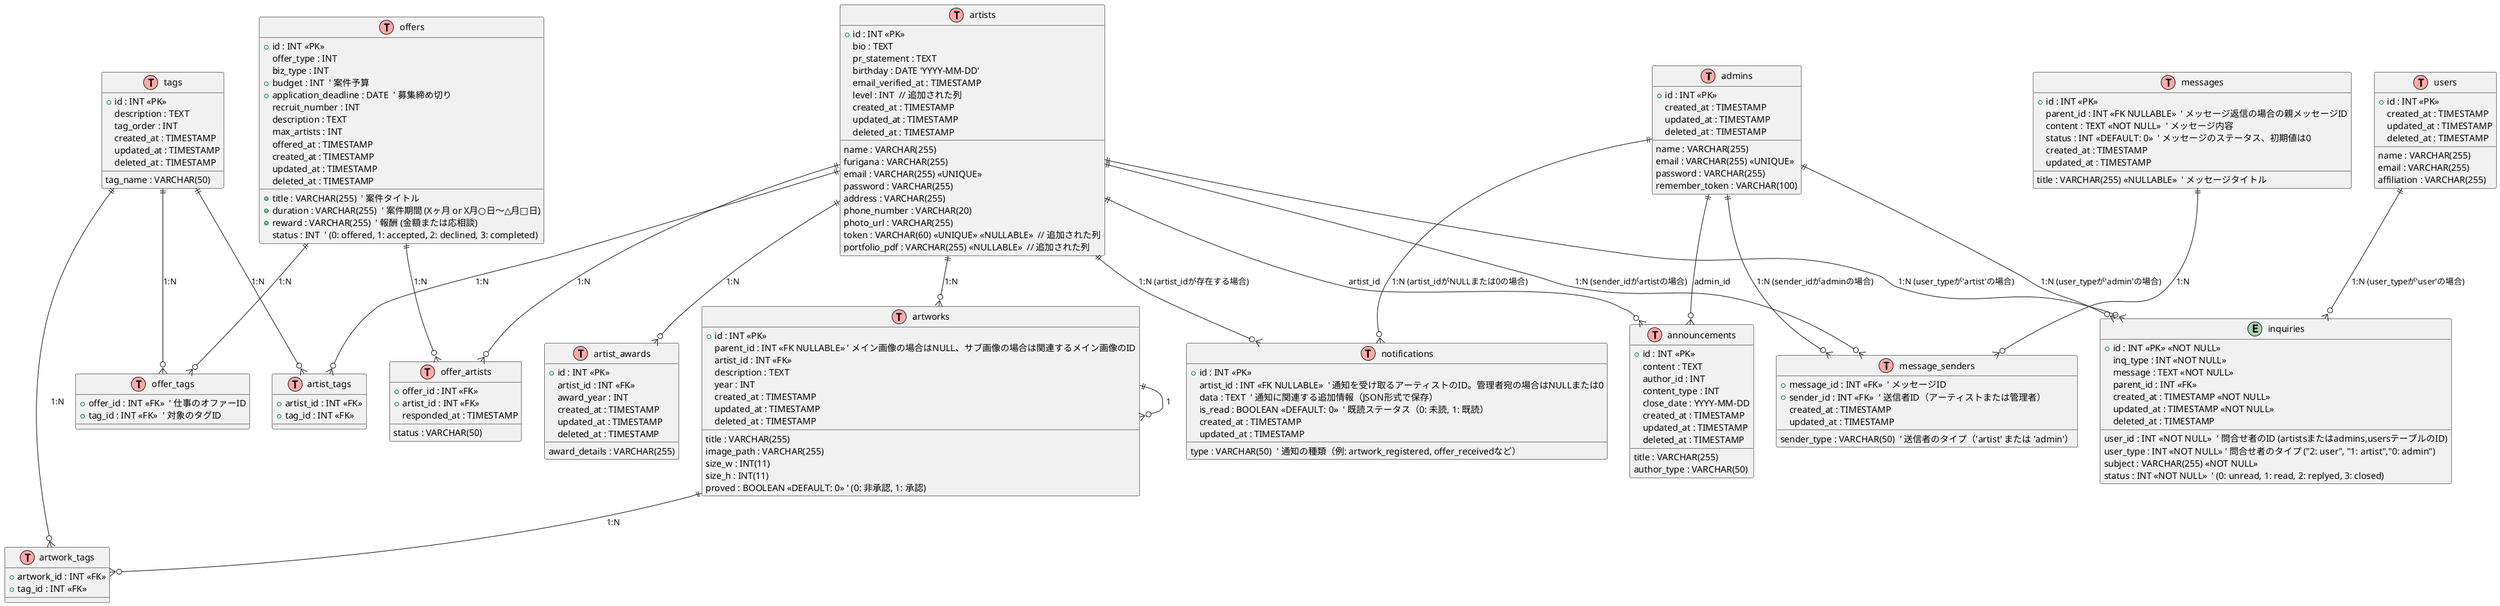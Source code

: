 @startuml

!define TABLE(x) entity x << (T,#FFAAAA) >>
!define COLUMN(x) entity x << (C,#FFAAAA) >>

skinparam class {
    BackgroundColor<<TABLE>> LightBlue
    BackgroundColor<<COLUMN>> White
    BorderColor Black
}

' 管理者テーブル
TABLE(admins) {
    +id : INT <<PK>>
    name : VARCHAR(255)
    email : VARCHAR(255) <<UNIQUE>>
    password : VARCHAR(255)
    remember_token : VARCHAR(100)
    created_at : TIMESTAMP
    updated_at : TIMESTAMP
    deleted_at : TIMESTAMP
}

' 一般ユーザーテーブル
TABLE(users) {
    +id : INT <<PK>>
    name : VARCHAR(255)
    email : VARCHAR(255)
    affiliation : VARCHAR(255)
    created_at : TIMESTAMP
    updated_at : TIMESTAMP
    deleted_at : TIMESTAMP
}

' アーティストテーブル
TABLE(artists) {
    +id : INT <<PK>>
    name : VARCHAR(255)
    furigana : VARCHAR(255)
    email : VARCHAR(255) <<UNIQUE>>
    password : VARCHAR(255)
    bio : TEXT
    pr_statement : TEXT
    address : VARCHAR(255)
    birthday : DATE 'YYYY-MM-DD'
    phone_number : VARCHAR(20)
    photo_url : VARCHAR(255)
    email_verified_at : TIMESTAMP
    token : VARCHAR(60) <<UNIQUE>> <<NULLABLE>>  // 追加された列
    level : INT  // 追加された列
    portfolio_pdf : VARCHAR(255) <<NULLABLE>>  // 追加された列
    created_at : TIMESTAMP
    updated_at : TIMESTAMP
    deleted_at : TIMESTAMP
}

' アートワークテーブル
TABLE(artworks) {
    +id : INT <<PK>>
    parent_id : INT <<FK NULLABLE>> ' メイン画像の場合はNULL、サブ画像の場合は関連するメイン画像のID
    artist_id : INT <<FK>>
    title : VARCHAR(255)
    description : TEXT
    image_path : VARCHAR(255)
    year : INT
    size_w : INT(11)
    size_h : INT(11)
    proved : BOOLEAN <<DEFAULT: 0>> ' (0: 非承認, 1: 承認)
    created_at : TIMESTAMP
    updated_at : TIMESTAMP
    deleted_at : TIMESTAMP
}

' タグテーブル
TABLE(tags) {
    +id : INT <<PK>>
    tag_name : VARCHAR(50)
    description : TEXT
    tag_order : INT
    created_at : TIMESTAMP
    updated_at : TIMESTAMP
    deleted_at : TIMESTAMP
}

' 受賞歴テーブル
TABLE(artist_awards) {
    +id : INT <<PK>>
    artist_id : INT <<FK>>
    award_year : INT
    award_details : VARCHAR(255)
    created_at : TIMESTAMP
    updated_at : TIMESTAMP
    deleted_at : TIMESTAMP
}

' お知らせテーブル
TABLE(announcements) {
    +id : INT <<PK>>
    title : VARCHAR(255)
    content : TEXT
    author_type : VARCHAR(50)
    author_id : INT
    content_type : INT
    close_date : YYYY-MM-DD
    created_at : TIMESTAMP
    updated_at : TIMESTAMP
    deleted_at : TIMESTAMP
}

' 仕事のオファーテーブル
TABLE(offers) {
    +id : INT <<PK>>
    +title : VARCHAR(255)  ' 案件タイトル
    offer_type : INT
    biz_type : INT
    +duration : VARCHAR(255)  ' 案件期間 (Xヶ月 or X月○日～△月□日)
    +budget : INT  ' 案件予算
    +application_deadline : DATE  ' 募集締め切り
    +reward : VARCHAR(255)  ' 報酬 (金額または応相談)
    recruit_number : INT
    description : TEXT
    status : INT  ' (0: offered, 1: accepted, 2: declined, 3: completed)
    max_artists : INT
    offered_at : TIMESTAMP
    created_at : TIMESTAMP
    updated_at : TIMESTAMP
    deleted_at : TIMESTAMP
}

' オファーされたアーティストを管理するテーブル
TABLE(offer_artists) {
    +offer_id : INT <<FK>>
    +artist_id : INT <<FK>>
    responded_at : TIMESTAMP
    status : VARCHAR(50)
}

' オファーされたタグ（作風）を管理するテーブル
TABLE(offer_tags) {
    +offer_id : INT <<FK>>  ' 仕事のオファーID
    +tag_id : INT <<FK>>  ' 対象のタグID
}

' 問合せ管理テーブル
entity "inquiries" as inquiries {
    +id : INT <<PK>> <<NOT NULL>>
    user_id : INT <<NOT NULL>>  ' 問合せ者のID (artistsまたはadmins,usersテーブルのID)
    user_type : INT <<NOT NULL>> ' 問合せ者のタイプ ("2: user", "1: artist","0: admin")
    inq_type : INT <<NOT NULL>>
    subject : VARCHAR(255) <<NOT NULL>>
    message : TEXT <<NOT NULL>>
    status : INT <<NOT NULL>>  ' (0: unread, 1: read, 2: replyed, 3: closed)
    parent_id : INT <<FK>>
    created_at : TIMESTAMP <<NOT NULL>>
    updated_at : TIMESTAMP <<NOT NULL>>
    deleted_at : TIMESTAMP
}

' 通知テーブル
TABLE(notifications) {
    +id : INT <<PK>>
    artist_id : INT <<FK NULLABLE>>  ' 通知を受け取るアーティストのID。管理者宛の場合はNULLまたは0
    type : VARCHAR(50)  ' 通知の種類（例: artwork_registered, offer_receivedなど）
    data : TEXT  ' 通知に関連する追加情報（JSON形式で保存）
    is_read : BOOLEAN <<DEFAULT: 0>>  ' 既読ステータス（0: 未読, 1: 既読）
    created_at : TIMESTAMP
    updated_at : TIMESTAMP
}

' 中間テーブル (アートワークとタグのリレーションを表現)
TABLE(artwork_tags) {
    +artwork_id : INT <<FK>>
    +tag_id : INT <<FK>>
}

' 中間テーブル (アーティストとタグのリレーションを表現)
TABLE(artist_tags) {
    +artist_id : INT <<FK>>
    +tag_id : INT <<FK>>
}

' メッセージ管理テーブル
TABLE(messages) {
    +id : INT <<PK>>
    parent_id : INT <<FK NULLABLE>>  ' メッセージ返信の場合の親メッセージID
    title : VARCHAR(255) <<NULLABLE>>  ' メッセージタイトル
    content : TEXT <<NOT NULL>>  ' メッセージ内容
    status : INT <<DEFAULT: 0>>  ' メッセージのステータス、初期値は0
    created_at : TIMESTAMP
    updated_at : TIMESTAMP
}

' 中間テーブル: メッセージ送信者を管理
TABLE(message_senders) {
    +message_id : INT <<FK>>  ' メッセージID
    +sender_id : INT <<FK>>  ' 送信者ID（アーティストまたは管理者）
    sender_type : VARCHAR(50)  ' 送信者のタイプ（'artist' または 'admin'）
    created_at : TIMESTAMP
    updated_at : TIMESTAMP
}

' テーブル間のリレーション
artists ||--o{ artworks : "1:N"
artworks ||--o{ artwork_tags : "1:N"
tags ||--o{ artwork_tags : "1:N"
artists ||--o{ artist_tags : "1:N"
tags ||--o{ artist_tags : "1:N"
admins ||--o{ announcements : "admin_id"
artists ||--o{ announcements : "artist_id"
offers ||--o{ offer_artists : "1:N"
artists ||--o{ offer_artists : "1:N"
offers ||--o{ offer_tags : "1:N"
tags ||--o{ offer_tags : "1:N"
artists ||--o{ artist_awards : "1:N"
artists ||--o{ inquiries : "1:N (user_typeが'artist'の場合)"
users ||--o{ inquiries : "1:N (user_typeが'user'の場合)"
admins ||--o{ inquiries : "1:N (user_typeが'admin'の場合)"
artists ||--o{ notifications : "1:N (artist_idが存在する場合)"
admins ||--o{ notifications : "1:N (artist_idがNULLまたは0の場合)"
artworks ||--o{ artworks : "1"
artists ||--o{ message_senders : "1:N (sender_idがartistの場合)"
admins ||--o{ message_senders : "1:N (sender_idがadminの場合)"
messages ||--o{ message_senders : "1:N"

@enduml
